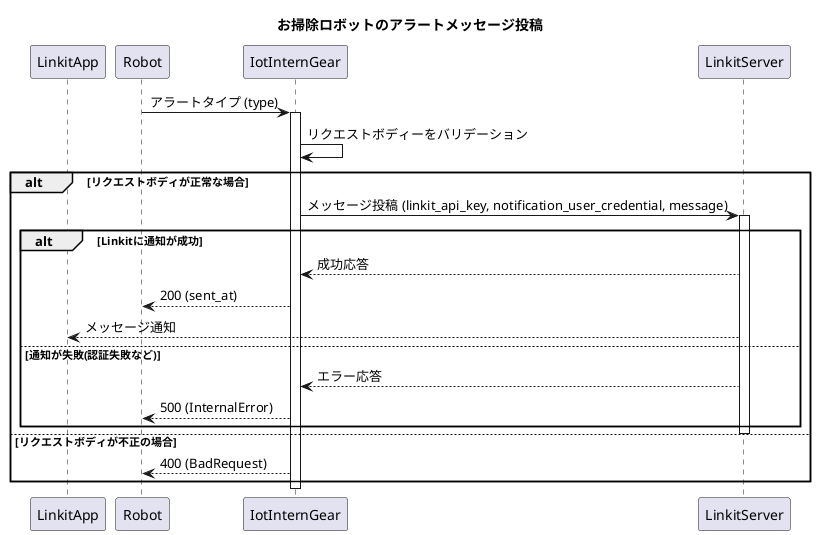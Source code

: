@startuml SequenceDiagram
title: お掃除ロボットのアラートメッセージ投稿

participant LinkitApp
participant Robot
participant IotInternGear
participant LinkitServer

Robot -> IotInternGear: アラートタイプ (type)
activate IotInternGear

IotInternGear -> IotInternGear: リクエストボディーをバリデーション
alt リクエストボディが正常な場合
  IotInternGear -> LinkitServer: メッセージ投稿 (linkit_api_key, notification_user_credential, message)
  activate LinkitServer
  alt Linkitに通知が成功
    IotInternGear <-- LinkitServer: 成功応答
    Robot <-- IotInternGear: 200 (sent_at)
    LinkitApp <-- LinkitServer: メッセージ通知
  else 通知が失敗(認証失敗など)
    IotInternGear <-- LinkitServer: エラー応答
    Robot <-- IotInternGear: 500 (InternalError)
  end
  deactivate LinkitServer
else リクエストボディが不正の場合
  Robot <-- IotInternGear: 400 (BadRequest)
end

deactivate IotInternGear
@enduml
